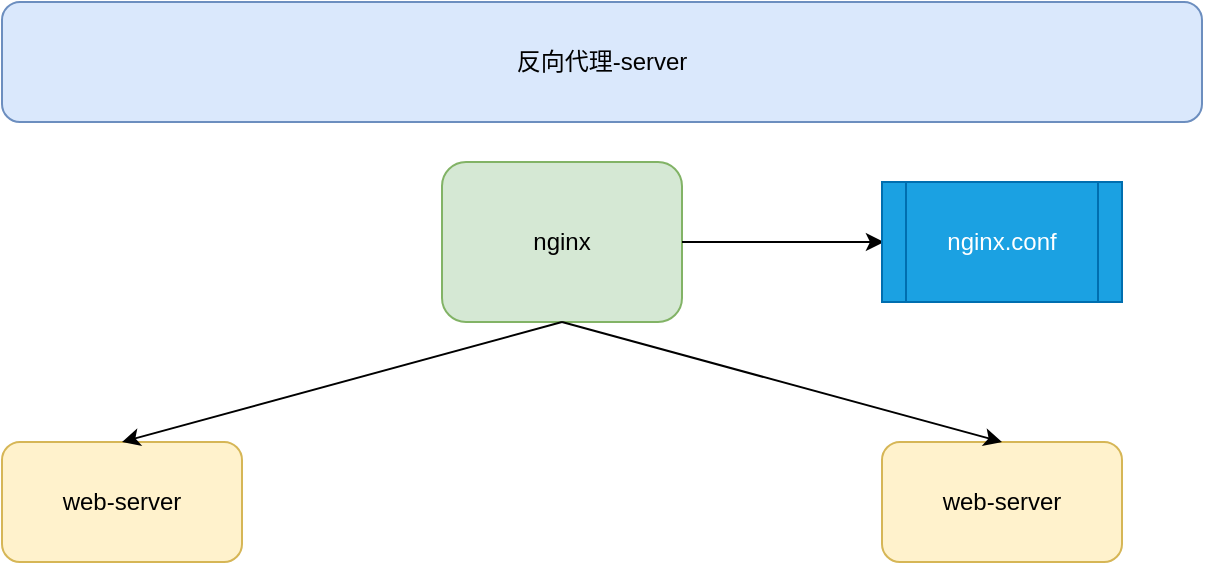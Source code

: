 <mxfile version="12.1.0" type="device" pages="1"><diagram id="1IMeuxWsQRtUEiTf6YRm" name="第 1 页"><mxGraphModel dx="946" dy="614" grid="1" gridSize="10" guides="1" tooltips="1" connect="1" arrows="1" fold="1" page="1" pageScale="1" pageWidth="827" pageHeight="1169" math="0" shadow="0"><root><mxCell id="0"/><mxCell id="1" parent="0"/><mxCell id="KWRMDVzN259pLhDSEPUP-1" value="反向代理-server" style="rounded=1;whiteSpace=wrap;html=1;fillColor=#dae8fc;strokeColor=#6c8ebf;" vertex="1" parent="1"><mxGeometry x="120" y="200" width="600" height="60" as="geometry"/></mxCell><mxCell id="KWRMDVzN259pLhDSEPUP-2" value="nginx" style="rounded=1;whiteSpace=wrap;html=1;fillColor=#d5e8d4;strokeColor=#82b366;" vertex="1" parent="1"><mxGeometry x="340" y="280" width="120" height="80" as="geometry"/></mxCell><mxCell id="KWRMDVzN259pLhDSEPUP-3" value="web-server" style="rounded=1;whiteSpace=wrap;html=1;fillColor=#fff2cc;strokeColor=#d6b656;" vertex="1" parent="1"><mxGeometry x="120" y="420" width="120" height="60" as="geometry"/></mxCell><mxCell id="KWRMDVzN259pLhDSEPUP-4" value="web-server" style="rounded=1;whiteSpace=wrap;html=1;fillColor=#fff2cc;strokeColor=#d6b656;" vertex="1" parent="1"><mxGeometry x="560" y="420" width="120" height="60" as="geometry"/></mxCell><mxCell id="KWRMDVzN259pLhDSEPUP-7" value="" style="endArrow=classic;html=1;exitX=1;exitY=0.5;exitDx=0;exitDy=0;entryX=0.008;entryY=0.563;entryDx=0;entryDy=0;entryPerimeter=0;" edge="1" parent="1" source="KWRMDVzN259pLhDSEPUP-2"><mxGeometry width="50" height="50" relative="1" as="geometry"><mxPoint x="120" y="530" as="sourcePoint"/><mxPoint x="560.96" y="320.04" as="targetPoint"/></mxGeometry></mxCell><mxCell id="KWRMDVzN259pLhDSEPUP-10" value="" style="endArrow=classic;html=1;exitX=0.5;exitY=1;exitDx=0;exitDy=0;entryX=0.5;entryY=0;entryDx=0;entryDy=0;" edge="1" parent="1" source="KWRMDVzN259pLhDSEPUP-2" target="KWRMDVzN259pLhDSEPUP-3"><mxGeometry width="50" height="50" relative="1" as="geometry"><mxPoint x="120" y="530" as="sourcePoint"/><mxPoint x="170" y="480" as="targetPoint"/></mxGeometry></mxCell><mxCell id="KWRMDVzN259pLhDSEPUP-11" value="" style="endArrow=classic;html=1;exitX=0.5;exitY=1;exitDx=0;exitDy=0;entryX=0.5;entryY=0;entryDx=0;entryDy=0;" edge="1" parent="1" source="KWRMDVzN259pLhDSEPUP-2" target="KWRMDVzN259pLhDSEPUP-4"><mxGeometry width="50" height="50" relative="1" as="geometry"><mxPoint x="120" y="530" as="sourcePoint"/><mxPoint x="170" y="480" as="targetPoint"/></mxGeometry></mxCell><mxCell id="KWRMDVzN259pLhDSEPUP-16" value="nginx.conf" style="shape=process;whiteSpace=wrap;html=1;backgroundOutline=1;fillColor=#1ba1e2;strokeColor=#006EAF;fontColor=#ffffff;" vertex="1" parent="1"><mxGeometry x="560" y="290" width="120" height="60" as="geometry"/></mxCell></root></mxGraphModel></diagram></mxfile>